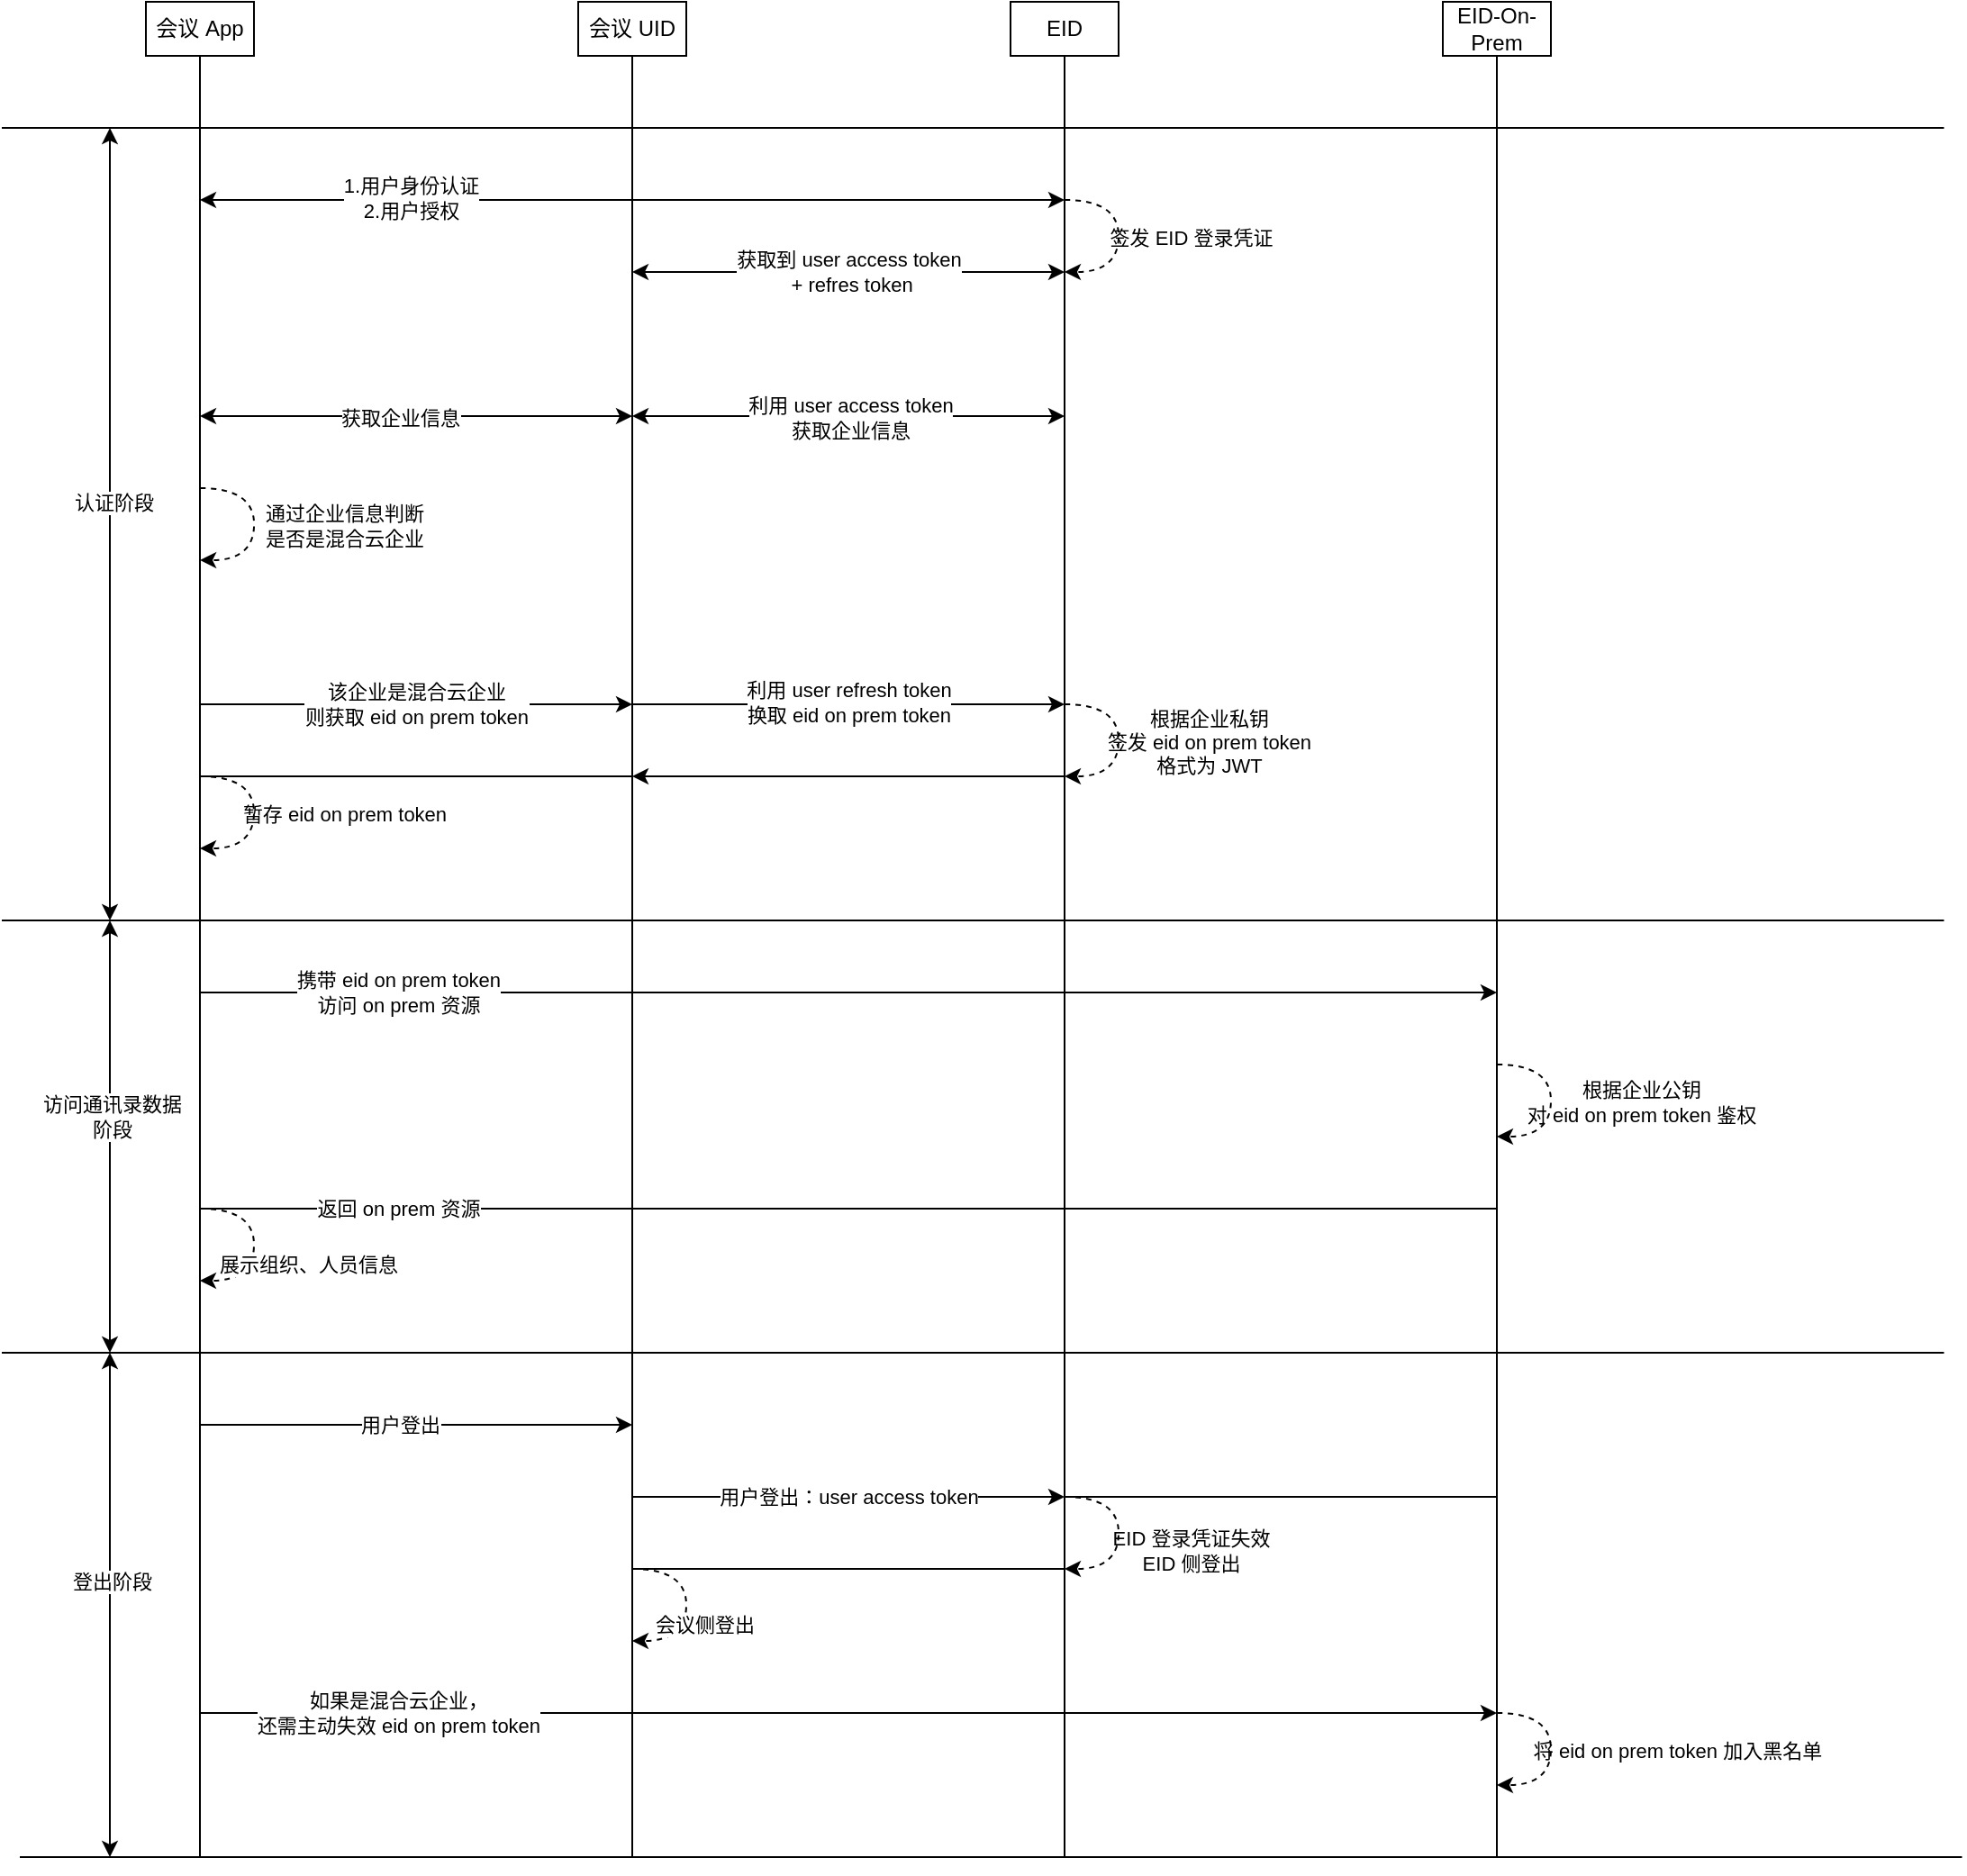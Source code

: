 <mxfile version="21.1.5" type="github">
  <diagram name="第 1 页" id="VAUSpr0xMT_1Gf3X5b7z">
    <mxGraphModel dx="1488" dy="973" grid="1" gridSize="10" guides="1" tooltips="1" connect="1" arrows="1" fold="1" page="1" pageScale="1" pageWidth="1169" pageHeight="1654" math="0" shadow="0">
      <root>
        <mxCell id="0" />
        <mxCell id="1" parent="0" />
        <mxCell id="9oLvm9fha_cj0BbzAq8S-1" value="" style="endArrow=none;html=1;rounded=0;entryX=0.5;entryY=1;entryDx=0;entryDy=0;" edge="1" parent="1" target="9oLvm9fha_cj0BbzAq8S-2">
          <mxGeometry width="50" height="50" relative="1" as="geometry">
            <mxPoint x="110" y="1040" as="sourcePoint" />
            <mxPoint x="110" y="120" as="targetPoint" />
          </mxGeometry>
        </mxCell>
        <mxCell id="9oLvm9fha_cj0BbzAq8S-2" value="会议 App" style="rounded=0;whiteSpace=wrap;html=1;" vertex="1" parent="1">
          <mxGeometry x="80" y="10" width="60" height="30" as="geometry" />
        </mxCell>
        <mxCell id="9oLvm9fha_cj0BbzAq8S-4" value="" style="endArrow=none;html=1;rounded=0;entryX=0.5;entryY=1;entryDx=0;entryDy=0;" edge="1" parent="1" target="9oLvm9fha_cj0BbzAq8S-5">
          <mxGeometry width="50" height="50" relative="1" as="geometry">
            <mxPoint x="350" y="1040" as="sourcePoint" />
            <mxPoint x="350" y="120" as="targetPoint" />
          </mxGeometry>
        </mxCell>
        <mxCell id="9oLvm9fha_cj0BbzAq8S-5" value="会议 UID" style="rounded=0;whiteSpace=wrap;html=1;" vertex="1" parent="1">
          <mxGeometry x="320" y="10" width="60" height="30" as="geometry" />
        </mxCell>
        <mxCell id="9oLvm9fha_cj0BbzAq8S-6" value="" style="endArrow=none;html=1;rounded=0;entryX=0.5;entryY=1;entryDx=0;entryDy=0;" edge="1" parent="1" target="9oLvm9fha_cj0BbzAq8S-7">
          <mxGeometry width="50" height="50" relative="1" as="geometry">
            <mxPoint x="590" y="1040" as="sourcePoint" />
            <mxPoint x="590" y="120" as="targetPoint" />
          </mxGeometry>
        </mxCell>
        <mxCell id="9oLvm9fha_cj0BbzAq8S-7" value="EID" style="rounded=0;whiteSpace=wrap;html=1;" vertex="1" parent="1">
          <mxGeometry x="560" y="10" width="60" height="30" as="geometry" />
        </mxCell>
        <mxCell id="9oLvm9fha_cj0BbzAq8S-8" value="" style="endArrow=none;html=1;rounded=0;entryX=0.5;entryY=1;entryDx=0;entryDy=0;" edge="1" parent="1" target="9oLvm9fha_cj0BbzAq8S-9">
          <mxGeometry width="50" height="50" relative="1" as="geometry">
            <mxPoint x="830" y="1040" as="sourcePoint" />
            <mxPoint x="830" y="120" as="targetPoint" />
          </mxGeometry>
        </mxCell>
        <mxCell id="9oLvm9fha_cj0BbzAq8S-9" value="EID-On-Prem" style="rounded=0;whiteSpace=wrap;html=1;" vertex="1" parent="1">
          <mxGeometry x="800" y="10" width="60" height="30" as="geometry" />
        </mxCell>
        <mxCell id="9oLvm9fha_cj0BbzAq8S-10" value="" style="endArrow=classic;html=1;rounded=0;startArrow=classic;startFill=1;" edge="1" parent="1">
          <mxGeometry width="50" height="50" relative="1" as="geometry">
            <mxPoint x="110" y="120" as="sourcePoint" />
            <mxPoint x="590" y="120" as="targetPoint" />
          </mxGeometry>
        </mxCell>
        <mxCell id="9oLvm9fha_cj0BbzAq8S-11" value="&lt;div&gt;1.用户身份认证&lt;/div&gt;&lt;div&gt;2.用户授权&lt;br&gt;&lt;/div&gt;" style="edgeLabel;html=1;align=center;verticalAlign=middle;resizable=0;points=[];" vertex="1" connectable="0" parent="9oLvm9fha_cj0BbzAq8S-10">
          <mxGeometry x="-0.545" y="1" relative="1" as="geometry">
            <mxPoint x="8" as="offset" />
          </mxGeometry>
        </mxCell>
        <mxCell id="9oLvm9fha_cj0BbzAq8S-12" value="" style="endArrow=classic;html=1;rounded=0;startArrow=none;startFill=0;" edge="1" parent="1">
          <mxGeometry width="50" height="50" relative="1" as="geometry">
            <mxPoint x="350" y="400" as="sourcePoint" />
            <mxPoint x="590" y="400" as="targetPoint" />
          </mxGeometry>
        </mxCell>
        <mxCell id="9oLvm9fha_cj0BbzAq8S-13" value="&lt;div&gt;利用 user refresh token&lt;br&gt;&lt;/div&gt;&lt;div&gt;换取 eid on prem token&lt;/div&gt;" style="edgeLabel;html=1;align=center;verticalAlign=middle;resizable=0;points=[];" vertex="1" connectable="0" parent="9oLvm9fha_cj0BbzAq8S-12">
          <mxGeometry x="0.044" y="1" relative="1" as="geometry">
            <mxPoint x="-6" as="offset" />
          </mxGeometry>
        </mxCell>
        <mxCell id="9oLvm9fha_cj0BbzAq8S-17" value="" style="endArrow=classic;html=1;rounded=0;" edge="1" parent="1">
          <mxGeometry width="50" height="50" relative="1" as="geometry">
            <mxPoint x="110" y="560" as="sourcePoint" />
            <mxPoint x="830" y="560" as="targetPoint" />
          </mxGeometry>
        </mxCell>
        <mxCell id="9oLvm9fha_cj0BbzAq8S-18" value="&lt;div&gt;携带 eid on prem token&lt;br&gt;&lt;/div&gt;&lt;div&gt;访问 on prem 资源&lt;/div&gt;" style="edgeLabel;html=1;align=center;verticalAlign=middle;resizable=0;points=[];" vertex="1" connectable="0" parent="9oLvm9fha_cj0BbzAq8S-17">
          <mxGeometry x="-0.72" relative="1" as="geometry">
            <mxPoint x="9" as="offset" />
          </mxGeometry>
        </mxCell>
        <mxCell id="9oLvm9fha_cj0BbzAq8S-19" value="" style="endArrow=classic;html=1;rounded=0;" edge="1" parent="1">
          <mxGeometry width="50" height="50" relative="1" as="geometry">
            <mxPoint x="110" y="800" as="sourcePoint" />
            <mxPoint x="350" y="800" as="targetPoint" />
          </mxGeometry>
        </mxCell>
        <mxCell id="9oLvm9fha_cj0BbzAq8S-20" value="用户登出" style="edgeLabel;html=1;align=center;verticalAlign=middle;resizable=0;points=[];" vertex="1" connectable="0" parent="9oLvm9fha_cj0BbzAq8S-19">
          <mxGeometry x="-0.321" relative="1" as="geometry">
            <mxPoint x="29" as="offset" />
          </mxGeometry>
        </mxCell>
        <mxCell id="9oLvm9fha_cj0BbzAq8S-23" value="" style="endArrow=classic;html=1;rounded=0;dashed=1;edgeStyle=orthogonalEdgeStyle;curved=1;" edge="1" parent="1">
          <mxGeometry width="50" height="50" relative="1" as="geometry">
            <mxPoint x="349.98" y="880" as="sourcePoint" />
            <mxPoint x="349.98" y="920" as="targetPoint" />
            <Array as="points">
              <mxPoint x="379.98" y="880" />
              <mxPoint x="379.98" y="920" />
            </Array>
          </mxGeometry>
        </mxCell>
        <mxCell id="9oLvm9fha_cj0BbzAq8S-24" value="会议侧登出" style="edgeLabel;html=1;align=center;verticalAlign=middle;resizable=0;points=[];" vertex="1" connectable="0" parent="9oLvm9fha_cj0BbzAq8S-23">
          <mxGeometry x="0.008" y="1" relative="1" as="geometry">
            <mxPoint x="9" y="10" as="offset" />
          </mxGeometry>
        </mxCell>
        <mxCell id="9oLvm9fha_cj0BbzAq8S-25" value="" style="endArrow=classic;html=1;rounded=0;" edge="1" parent="1">
          <mxGeometry width="50" height="50" relative="1" as="geometry">
            <mxPoint x="350" y="840" as="sourcePoint" />
            <mxPoint x="590" y="840" as="targetPoint" />
          </mxGeometry>
        </mxCell>
        <mxCell id="9oLvm9fha_cj0BbzAq8S-26" value="用户登出：user access token" style="edgeLabel;html=1;align=center;verticalAlign=middle;resizable=0;points=[];" vertex="1" connectable="0" parent="9oLvm9fha_cj0BbzAq8S-25">
          <mxGeometry x="-0.158" relative="1" as="geometry">
            <mxPoint x="19" as="offset" />
          </mxGeometry>
        </mxCell>
        <mxCell id="9oLvm9fha_cj0BbzAq8S-27" value="&lt;div&gt;如果是混合云企业，&lt;/div&gt;&lt;div&gt;还需主动失效 eid on prem token&lt;/div&gt;" style="endArrow=classic;html=1;rounded=0;" edge="1" parent="1">
          <mxGeometry x="-0.694" width="50" height="50" relative="1" as="geometry">
            <mxPoint x="110" y="960" as="sourcePoint" />
            <mxPoint x="830" y="960" as="targetPoint" />
            <mxPoint as="offset" />
          </mxGeometry>
        </mxCell>
        <mxCell id="9oLvm9fha_cj0BbzAq8S-29" value="" style="endArrow=none;html=1;rounded=0;" edge="1" parent="1">
          <mxGeometry width="50" height="50" relative="1" as="geometry">
            <mxPoint y="520" as="sourcePoint" />
            <mxPoint x="1078.235" y="520" as="targetPoint" />
          </mxGeometry>
        </mxCell>
        <mxCell id="9oLvm9fha_cj0BbzAq8S-31" value="" style="endArrow=none;html=1;rounded=0;" edge="1" parent="1">
          <mxGeometry width="50" height="50" relative="1" as="geometry">
            <mxPoint y="80" as="sourcePoint" />
            <mxPoint x="1078.235" y="80" as="targetPoint" />
          </mxGeometry>
        </mxCell>
        <mxCell id="9oLvm9fha_cj0BbzAq8S-32" value="" style="endArrow=classic;startArrow=classic;html=1;rounded=0;" edge="1" parent="1">
          <mxGeometry width="50" height="50" relative="1" as="geometry">
            <mxPoint x="60" y="520" as="sourcePoint" />
            <mxPoint x="60" y="80" as="targetPoint" />
          </mxGeometry>
        </mxCell>
        <mxCell id="9oLvm9fha_cj0BbzAq8S-33" value="认证阶段" style="edgeLabel;html=1;align=center;verticalAlign=middle;resizable=0;points=[];" vertex="1" connectable="0" parent="9oLvm9fha_cj0BbzAq8S-32">
          <mxGeometry x="0.056" y="-2" relative="1" as="geometry">
            <mxPoint as="offset" />
          </mxGeometry>
        </mxCell>
        <mxCell id="9oLvm9fha_cj0BbzAq8S-34" value="" style="endArrow=none;html=1;rounded=0;" edge="1" parent="1">
          <mxGeometry width="50" height="50" relative="1" as="geometry">
            <mxPoint y="760" as="sourcePoint" />
            <mxPoint x="1078.235" y="760" as="targetPoint" />
          </mxGeometry>
        </mxCell>
        <mxCell id="9oLvm9fha_cj0BbzAq8S-35" value="" style="endArrow=classic;html=1;rounded=0;startArrow=classic;startFill=1;" edge="1" parent="1">
          <mxGeometry width="50" height="50" relative="1" as="geometry">
            <mxPoint x="110" y="240" as="sourcePoint" />
            <mxPoint x="350" y="240" as="targetPoint" />
          </mxGeometry>
        </mxCell>
        <mxCell id="9oLvm9fha_cj0BbzAq8S-36" value="&lt;div&gt;获取企业信息&lt;br&gt;&lt;/div&gt;" style="edgeLabel;html=1;align=center;verticalAlign=middle;resizable=0;points=[];" vertex="1" connectable="0" parent="9oLvm9fha_cj0BbzAq8S-35">
          <mxGeometry x="-0.553" y="-1" relative="1" as="geometry">
            <mxPoint x="57" as="offset" />
          </mxGeometry>
        </mxCell>
        <mxCell id="9oLvm9fha_cj0BbzAq8S-37" value="" style="endArrow=classic;html=1;rounded=0;dashed=1;edgeStyle=orthogonalEdgeStyle;curved=1;" edge="1" parent="1">
          <mxGeometry width="50" height="50" relative="1" as="geometry">
            <mxPoint x="110.05" y="280" as="sourcePoint" />
            <mxPoint x="110.05" y="320" as="targetPoint" />
            <Array as="points">
              <mxPoint x="140.05" y="280" />
              <mxPoint x="140.05" y="320" />
            </Array>
          </mxGeometry>
        </mxCell>
        <mxCell id="9oLvm9fha_cj0BbzAq8S-38" value="&lt;div&gt;通过企业信息判断&lt;/div&gt;&lt;div&gt;是否是混合云企业&lt;/div&gt;" style="edgeLabel;html=1;align=center;verticalAlign=middle;resizable=0;points=[];labelBackgroundColor=none;" vertex="1" connectable="0" parent="9oLvm9fha_cj0BbzAq8S-37">
          <mxGeometry x="0.008" y="1" relative="1" as="geometry">
            <mxPoint x="49" as="offset" />
          </mxGeometry>
        </mxCell>
        <mxCell id="9oLvm9fha_cj0BbzAq8S-39" value="&lt;div&gt;该企业是混合云企业&lt;br&gt;&lt;/div&gt;&lt;div&gt;则获取 eid on prem token&lt;br&gt;&lt;/div&gt;" style="endArrow=classic;html=1;rounded=0;startArrow=none;startFill=0;" edge="1" parent="1">
          <mxGeometry width="50" height="50" relative="1" as="geometry">
            <mxPoint x="110" y="400" as="sourcePoint" />
            <mxPoint x="350" y="400" as="targetPoint" />
          </mxGeometry>
        </mxCell>
        <mxCell id="9oLvm9fha_cj0BbzAq8S-42" value="" style="endArrow=classic;startArrow=classic;html=1;rounded=0;" edge="1" parent="1">
          <mxGeometry width="50" height="50" relative="1" as="geometry">
            <mxPoint x="60" y="760" as="sourcePoint" />
            <mxPoint x="60" y="520" as="targetPoint" />
          </mxGeometry>
        </mxCell>
        <mxCell id="9oLvm9fha_cj0BbzAq8S-43" value="&lt;div&gt;访问通讯录数据&lt;/div&gt;阶段" style="edgeLabel;html=1;align=center;verticalAlign=middle;resizable=0;points=[];" vertex="1" connectable="0" parent="9oLvm9fha_cj0BbzAq8S-42">
          <mxGeometry x="0.093" y="-1" relative="1" as="geometry">
            <mxPoint as="offset" />
          </mxGeometry>
        </mxCell>
        <mxCell id="9oLvm9fha_cj0BbzAq8S-44" value="" style="endArrow=classic;html=1;rounded=0;dashed=1;edgeStyle=orthogonalEdgeStyle;curved=1;" edge="1" parent="1">
          <mxGeometry width="50" height="50" relative="1" as="geometry">
            <mxPoint x="830" y="600" as="sourcePoint" />
            <mxPoint x="830" y="640" as="targetPoint" />
            <Array as="points">
              <mxPoint x="860" y="600" />
              <mxPoint x="860" y="640" />
            </Array>
          </mxGeometry>
        </mxCell>
        <mxCell id="9oLvm9fha_cj0BbzAq8S-45" value="&lt;div&gt;根据企业公钥&lt;/div&gt;&lt;div&gt;对 eid on prem token 鉴权&lt;/div&gt;" style="edgeLabel;html=1;align=center;verticalAlign=middle;resizable=0;points=[];labelBackgroundColor=none;" vertex="1" connectable="0" parent="9oLvm9fha_cj0BbzAq8S-44">
          <mxGeometry x="0.008" y="1" relative="1" as="geometry">
            <mxPoint x="49" as="offset" />
          </mxGeometry>
        </mxCell>
        <mxCell id="9oLvm9fha_cj0BbzAq8S-46" value="" style="endArrow=none;html=1;rounded=0;startArrow=none;startFill=0;endFill=0;" edge="1" parent="1">
          <mxGeometry width="50" height="50" relative="1" as="geometry">
            <mxPoint x="110" y="680" as="sourcePoint" />
            <mxPoint x="830" y="680" as="targetPoint" />
          </mxGeometry>
        </mxCell>
        <mxCell id="9oLvm9fha_cj0BbzAq8S-47" value="&lt;div&gt;返回 on prem 资源&lt;/div&gt;" style="edgeLabel;html=1;align=center;verticalAlign=middle;resizable=0;points=[];" vertex="1" connectable="0" parent="9oLvm9fha_cj0BbzAq8S-46">
          <mxGeometry x="-0.72" relative="1" as="geometry">
            <mxPoint x="9" as="offset" />
          </mxGeometry>
        </mxCell>
        <mxCell id="9oLvm9fha_cj0BbzAq8S-48" value="" style="endArrow=classic;html=1;rounded=0;dashed=1;edgeStyle=orthogonalEdgeStyle;curved=1;" edge="1" parent="1">
          <mxGeometry width="50" height="50" relative="1" as="geometry">
            <mxPoint x="830" y="960" as="sourcePoint" />
            <mxPoint x="830" y="1000" as="targetPoint" />
            <Array as="points">
              <mxPoint x="860" y="960" />
              <mxPoint x="860" y="1000" />
            </Array>
          </mxGeometry>
        </mxCell>
        <mxCell id="9oLvm9fha_cj0BbzAq8S-49" value="将 eid on prem token 加入黑名单" style="edgeLabel;html=1;align=center;verticalAlign=middle;resizable=0;points=[];labelBackgroundColor=none;" vertex="1" connectable="0" parent="9oLvm9fha_cj0BbzAq8S-48">
          <mxGeometry x="0.008" y="1" relative="1" as="geometry">
            <mxPoint x="69" as="offset" />
          </mxGeometry>
        </mxCell>
        <mxCell id="9oLvm9fha_cj0BbzAq8S-50" value="" style="endArrow=none;html=1;rounded=0;startArrow=none;startFill=0;endFill=0;" edge="1" parent="1">
          <mxGeometry width="50" height="50" relative="1" as="geometry">
            <mxPoint x="590" y="840" as="sourcePoint" />
            <mxPoint x="830" y="840" as="targetPoint" />
            <mxPoint as="offset" />
          </mxGeometry>
        </mxCell>
        <mxCell id="9oLvm9fha_cj0BbzAq8S-51" value="" style="endArrow=classic;html=1;rounded=0;dashed=1;edgeStyle=orthogonalEdgeStyle;curved=1;" edge="1" parent="1">
          <mxGeometry width="50" height="50" relative="1" as="geometry">
            <mxPoint x="590" y="840" as="sourcePoint" />
            <mxPoint x="590" y="880" as="targetPoint" />
            <Array as="points">
              <mxPoint x="620" y="840" />
              <mxPoint x="620" y="880" />
            </Array>
          </mxGeometry>
        </mxCell>
        <mxCell id="9oLvm9fha_cj0BbzAq8S-52" value="&lt;div&gt;EID 登录凭证失效&lt;/div&gt;&lt;div&gt;EID 侧登出&lt;br&gt;&lt;/div&gt;" style="edgeLabel;html=1;align=center;verticalAlign=middle;resizable=0;points=[];labelBackgroundColor=none;" vertex="1" connectable="0" parent="9oLvm9fha_cj0BbzAq8S-51">
          <mxGeometry x="0.008" y="1" relative="1" as="geometry">
            <mxPoint x="39" y="9" as="offset" />
          </mxGeometry>
        </mxCell>
        <mxCell id="9oLvm9fha_cj0BbzAq8S-53" value="" style="endArrow=none;html=1;rounded=0;endFill=0;" edge="1" parent="1">
          <mxGeometry width="50" height="50" relative="1" as="geometry">
            <mxPoint x="350" y="880" as="sourcePoint" />
            <mxPoint x="590" y="880" as="targetPoint" />
          </mxGeometry>
        </mxCell>
        <mxCell id="9oLvm9fha_cj0BbzAq8S-55" value="" style="endArrow=classic;html=1;rounded=0;dashed=1;edgeStyle=orthogonalEdgeStyle;curved=1;" edge="1" parent="1">
          <mxGeometry width="50" height="50" relative="1" as="geometry">
            <mxPoint x="109.98" y="680" as="sourcePoint" />
            <mxPoint x="109.98" y="720" as="targetPoint" />
            <Array as="points">
              <mxPoint x="139.98" y="680" />
              <mxPoint x="139.98" y="720" />
            </Array>
          </mxGeometry>
        </mxCell>
        <mxCell id="9oLvm9fha_cj0BbzAq8S-56" value="展示组织、人员信息" style="edgeLabel;html=1;align=center;verticalAlign=middle;resizable=0;points=[];" vertex="1" connectable="0" parent="9oLvm9fha_cj0BbzAq8S-55">
          <mxGeometry x="0.008" y="1" relative="1" as="geometry">
            <mxPoint x="29" y="10" as="offset" />
          </mxGeometry>
        </mxCell>
        <mxCell id="9oLvm9fha_cj0BbzAq8S-57" value="" style="endArrow=classic;html=1;rounded=0;dashed=1;edgeStyle=orthogonalEdgeStyle;curved=1;" edge="1" parent="1">
          <mxGeometry width="50" height="50" relative="1" as="geometry">
            <mxPoint x="590" y="400" as="sourcePoint" />
            <mxPoint x="590" y="440" as="targetPoint" />
            <Array as="points">
              <mxPoint x="620" y="400" />
              <mxPoint x="620" y="440" />
            </Array>
          </mxGeometry>
        </mxCell>
        <mxCell id="9oLvm9fha_cj0BbzAq8S-58" value="&lt;div&gt;根据企业私钥&lt;/div&gt;&lt;div&gt;签发 eid on prem token &lt;br&gt;&lt;/div&gt;&lt;div&gt;格式为 JWT&lt;br&gt;&lt;/div&gt;" style="edgeLabel;html=1;align=center;verticalAlign=middle;resizable=0;points=[];labelBackgroundColor=none;" vertex="1" connectable="0" parent="9oLvm9fha_cj0BbzAq8S-57">
          <mxGeometry x="0.008" y="1" relative="1" as="geometry">
            <mxPoint x="49" as="offset" />
          </mxGeometry>
        </mxCell>
        <mxCell id="9oLvm9fha_cj0BbzAq8S-59" value="" style="endArrow=none;html=1;rounded=0;startArrow=classic;startFill=1;endFill=0;" edge="1" parent="1">
          <mxGeometry width="50" height="50" relative="1" as="geometry">
            <mxPoint x="350" y="440" as="sourcePoint" />
            <mxPoint x="590" y="440" as="targetPoint" />
          </mxGeometry>
        </mxCell>
        <mxCell id="9oLvm9fha_cj0BbzAq8S-61" value="" style="endArrow=none;html=1;rounded=0;startArrow=none;startFill=0;endFill=0;" edge="1" parent="1">
          <mxGeometry width="50" height="50" relative="1" as="geometry">
            <mxPoint x="110" y="440" as="sourcePoint" />
            <mxPoint x="350" y="440" as="targetPoint" />
          </mxGeometry>
        </mxCell>
        <mxCell id="9oLvm9fha_cj0BbzAq8S-62" value="" style="endArrow=classic;html=1;rounded=0;dashed=1;edgeStyle=orthogonalEdgeStyle;curved=1;" edge="1" parent="1">
          <mxGeometry width="50" height="50" relative="1" as="geometry">
            <mxPoint x="110" y="440" as="sourcePoint" />
            <mxPoint x="110" y="480" as="targetPoint" />
            <Array as="points">
              <mxPoint x="140" y="440" />
              <mxPoint x="140" y="480" />
            </Array>
          </mxGeometry>
        </mxCell>
        <mxCell id="9oLvm9fha_cj0BbzAq8S-63" value="暂存 eid on prem token" style="edgeLabel;html=1;align=center;verticalAlign=middle;resizable=0;points=[];labelBackgroundColor=none;" vertex="1" connectable="0" parent="9oLvm9fha_cj0BbzAq8S-62">
          <mxGeometry x="0.008" y="1" relative="1" as="geometry">
            <mxPoint x="49" as="offset" />
          </mxGeometry>
        </mxCell>
        <mxCell id="9oLvm9fha_cj0BbzAq8S-64" value="" style="endArrow=none;html=1;rounded=0;" edge="1" parent="1">
          <mxGeometry width="50" height="50" relative="1" as="geometry">
            <mxPoint x="10" y="1040" as="sourcePoint" />
            <mxPoint x="1088.235" y="1040" as="targetPoint" />
          </mxGeometry>
        </mxCell>
        <mxCell id="9oLvm9fha_cj0BbzAq8S-65" value="" style="endArrow=classic;startArrow=classic;html=1;rounded=0;" edge="1" parent="1">
          <mxGeometry width="50" height="50" relative="1" as="geometry">
            <mxPoint x="60" y="1040" as="sourcePoint" />
            <mxPoint x="60" y="760" as="targetPoint" />
          </mxGeometry>
        </mxCell>
        <mxCell id="9oLvm9fha_cj0BbzAq8S-66" value="登出阶段" style="edgeLabel;html=1;align=center;verticalAlign=middle;resizable=0;points=[];" vertex="1" connectable="0" parent="9oLvm9fha_cj0BbzAq8S-65">
          <mxGeometry x="0.093" y="-1" relative="1" as="geometry">
            <mxPoint as="offset" />
          </mxGeometry>
        </mxCell>
        <mxCell id="9oLvm9fha_cj0BbzAq8S-67" value="" style="endArrow=classic;html=1;rounded=0;dashed=1;edgeStyle=orthogonalEdgeStyle;curved=1;" edge="1" parent="1">
          <mxGeometry width="50" height="50" relative="1" as="geometry">
            <mxPoint x="590" y="120" as="sourcePoint" />
            <mxPoint x="590" y="160" as="targetPoint" />
            <Array as="points">
              <mxPoint x="620" y="120" />
              <mxPoint x="620" y="160" />
            </Array>
          </mxGeometry>
        </mxCell>
        <mxCell id="9oLvm9fha_cj0BbzAq8S-68" value="签发 EID 登录凭证" style="edgeLabel;html=1;align=center;verticalAlign=middle;resizable=0;points=[];labelBackgroundColor=none;" vertex="1" connectable="0" parent="9oLvm9fha_cj0BbzAq8S-67">
          <mxGeometry x="0.008" y="1" relative="1" as="geometry">
            <mxPoint x="39" as="offset" />
          </mxGeometry>
        </mxCell>
        <mxCell id="9oLvm9fha_cj0BbzAq8S-70" value="" style="endArrow=classic;html=1;rounded=0;startArrow=classic;startFill=1;" edge="1" parent="1">
          <mxGeometry width="50" height="50" relative="1" as="geometry">
            <mxPoint x="350" y="240" as="sourcePoint" />
            <mxPoint x="590" y="240" as="targetPoint" />
          </mxGeometry>
        </mxCell>
        <mxCell id="9oLvm9fha_cj0BbzAq8S-71" value="&lt;div&gt;利用 user access token&lt;/div&gt;&lt;div&gt;获取企业信息&lt;/div&gt;" style="edgeLabel;html=1;align=center;verticalAlign=middle;resizable=0;points=[];" vertex="1" connectable="0" parent="9oLvm9fha_cj0BbzAq8S-70">
          <mxGeometry x="-0.553" y="-1" relative="1" as="geometry">
            <mxPoint x="67" as="offset" />
          </mxGeometry>
        </mxCell>
        <mxCell id="9oLvm9fha_cj0BbzAq8S-72" value="&lt;div&gt;获取到 user access token&lt;/div&gt;&amp;nbsp;+ refres token" style="endArrow=classic;html=1;rounded=0;startArrow=classic;startFill=1;" edge="1" parent="1">
          <mxGeometry width="50" height="50" relative="1" as="geometry">
            <mxPoint x="350" y="160" as="sourcePoint" />
            <mxPoint x="590" y="160" as="targetPoint" />
          </mxGeometry>
        </mxCell>
      </root>
    </mxGraphModel>
  </diagram>
</mxfile>
